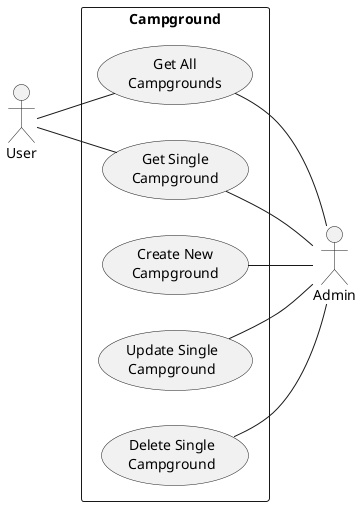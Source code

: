 @startuml
left to right direction
actor "User" as user
rectangle "Campground" as CampgroundSystem {
    usecase "Get All\nCampgrounds" as getAll
    usecase "Get Single\nCampground" as getOne
    usecase "Create New\nCampground" as create
    usecase "Update Single\nCampground" as update
    usecase "Delete Single\nCampground" as delete
}

user -- getAll
user -- getOne

actor "Admin" as admin
getAll -- admin
getOne -- admin
create -- admin
update -- admin
delete -- admin

@enduml

